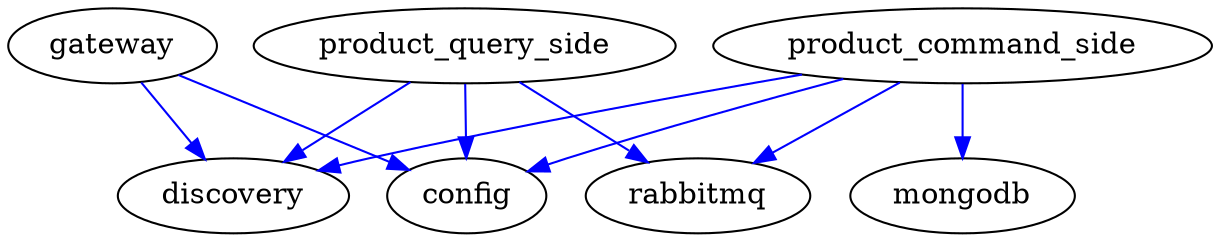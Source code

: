 digraph {
gateway->discovery[color=blue]
gateway->config[color=blue]
product_command_side->discovery[color=blue]
product_command_side->mongodb[color=blue]
product_command_side->rabbitmq[color=blue]
product_command_side->config[color=blue]
product_query_side->discovery[color=blue]
product_query_side->rabbitmq[color=blue]
product_query_side->config[color=blue]
}